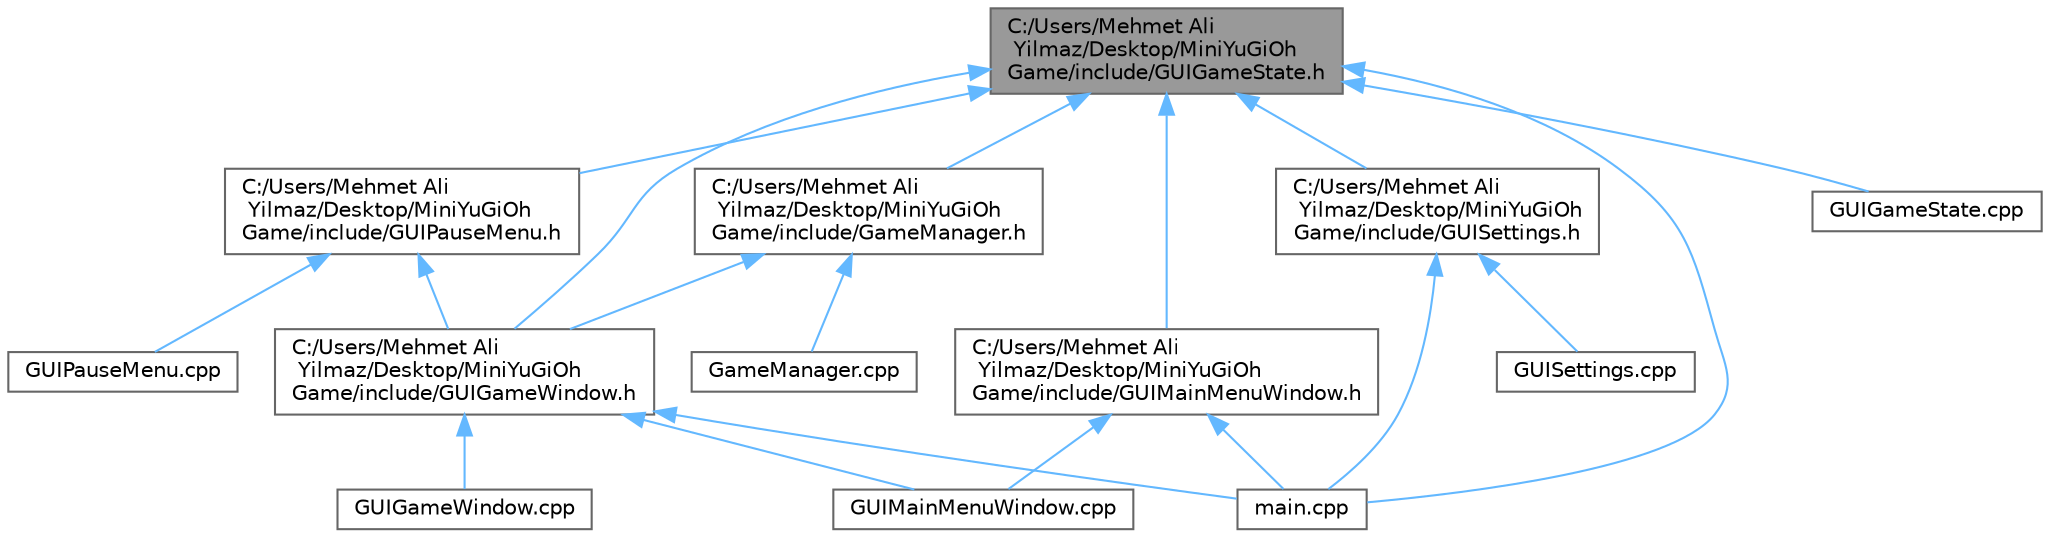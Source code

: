digraph "C:/Users/Mehmet Ali Yilmaz/Desktop/MiniYuGiOhGame/include/GUIGameState.h"
{
 // LATEX_PDF_SIZE
  bgcolor="transparent";
  edge [fontname=Helvetica,fontsize=10,labelfontname=Helvetica,labelfontsize=10];
  node [fontname=Helvetica,fontsize=10,shape=box,height=0.2,width=0.4];
  Node1 [id="Node000001",label="C:/Users/Mehmet Ali\l Yilmaz/Desktop/MiniYuGiOh\lGame/include/GUIGameState.h",height=0.2,width=0.4,color="gray40", fillcolor="grey60", style="filled", fontcolor="black",tooltip=" "];
  Node1 -> Node2 [id="edge1_Node000001_Node000002",dir="back",color="steelblue1",style="solid",tooltip=" "];
  Node2 [id="Node000002",label="C:/Users/Mehmet Ali\l Yilmaz/Desktop/MiniYuGiOh\lGame/include/GUIGameWindow.h",height=0.2,width=0.4,color="grey40", fillcolor="white", style="filled",URL="$_g_u_i_game_window_8h.html",tooltip=" "];
  Node2 -> Node3 [id="edge2_Node000002_Node000003",dir="back",color="steelblue1",style="solid",tooltip=" "];
  Node3 [id="Node000003",label="GUIGameWindow.cpp",height=0.2,width=0.4,color="grey40", fillcolor="white", style="filled",URL="$_g_u_i_game_window_8cpp.html",tooltip=" "];
  Node2 -> Node4 [id="edge3_Node000002_Node000004",dir="back",color="steelblue1",style="solid",tooltip=" "];
  Node4 [id="Node000004",label="GUIMainMenuWindow.cpp",height=0.2,width=0.4,color="grey40", fillcolor="white", style="filled",URL="$_g_u_i_main_menu_window_8cpp.html",tooltip=" "];
  Node2 -> Node5 [id="edge4_Node000002_Node000005",dir="back",color="steelblue1",style="solid",tooltip=" "];
  Node5 [id="Node000005",label="main.cpp",height=0.2,width=0.4,color="grey40", fillcolor="white", style="filled",URL="$main_8cpp.html",tooltip=" "];
  Node1 -> Node6 [id="edge5_Node000001_Node000006",dir="back",color="steelblue1",style="solid",tooltip=" "];
  Node6 [id="Node000006",label="C:/Users/Mehmet Ali\l Yilmaz/Desktop/MiniYuGiOh\lGame/include/GUIMainMenuWindow.h",height=0.2,width=0.4,color="grey40", fillcolor="white", style="filled",URL="$_g_u_i_main_menu_window_8h.html",tooltip="This file contains the GUIMainMenuWindow class which handles the main menu window of the MiniYugioh g..."];
  Node6 -> Node4 [id="edge6_Node000006_Node000004",dir="back",color="steelblue1",style="solid",tooltip=" "];
  Node6 -> Node5 [id="edge7_Node000006_Node000005",dir="back",color="steelblue1",style="solid",tooltip=" "];
  Node1 -> Node7 [id="edge8_Node000001_Node000007",dir="back",color="steelblue1",style="solid",tooltip=" "];
  Node7 [id="Node000007",label="C:/Users/Mehmet Ali\l Yilmaz/Desktop/MiniYuGiOh\lGame/include/GUIPauseMenu.h",height=0.2,width=0.4,color="grey40", fillcolor="white", style="filled",URL="$_g_u_i_pause_menu_8h.html",tooltip="This file contains the GUIPauseMenu class which handles the pause menu of the MiniYugioh game."];
  Node7 -> Node2 [id="edge9_Node000007_Node000002",dir="back",color="steelblue1",style="solid",tooltip=" "];
  Node7 -> Node8 [id="edge10_Node000007_Node000008",dir="back",color="steelblue1",style="solid",tooltip=" "];
  Node8 [id="Node000008",label="GUIPauseMenu.cpp",height=0.2,width=0.4,color="grey40", fillcolor="white", style="filled",URL="$_g_u_i_pause_menu_8cpp.html",tooltip=" "];
  Node1 -> Node9 [id="edge11_Node000001_Node000009",dir="back",color="steelblue1",style="solid",tooltip=" "];
  Node9 [id="Node000009",label="C:/Users/Mehmet Ali\l Yilmaz/Desktop/MiniYuGiOh\lGame/include/GUISettings.h",height=0.2,width=0.4,color="grey40", fillcolor="white", style="filled",URL="$_g_u_i_settings_8h.html",tooltip="This file contains the GUISettings class which handles the GUI settings of the MiniYugioh game."];
  Node9 -> Node10 [id="edge12_Node000009_Node000010",dir="back",color="steelblue1",style="solid",tooltip=" "];
  Node10 [id="Node000010",label="GUISettings.cpp",height=0.2,width=0.4,color="grey40", fillcolor="white", style="filled",URL="$_g_u_i_settings_8cpp.html",tooltip=" "];
  Node9 -> Node5 [id="edge13_Node000009_Node000005",dir="back",color="steelblue1",style="solid",tooltip=" "];
  Node1 -> Node11 [id="edge14_Node000001_Node000011",dir="back",color="steelblue1",style="solid",tooltip=" "];
  Node11 [id="Node000011",label="C:/Users/Mehmet Ali\l Yilmaz/Desktop/MiniYuGiOh\lGame/include/GameManager.h",height=0.2,width=0.4,color="grey40", fillcolor="white", style="filled",URL="$_game_manager_8h.html",tooltip="Contains the GameManager class."];
  Node11 -> Node2 [id="edge15_Node000011_Node000002",dir="back",color="steelblue1",style="solid",tooltip=" "];
  Node11 -> Node12 [id="edge16_Node000011_Node000012",dir="back",color="steelblue1",style="solid",tooltip=" "];
  Node12 [id="Node000012",label="GameManager.cpp",height=0.2,width=0.4,color="grey40", fillcolor="white", style="filled",URL="$_game_manager_8cpp.html",tooltip=" "];
  Node1 -> Node13 [id="edge17_Node000001_Node000013",dir="back",color="steelblue1",style="solid",tooltip=" "];
  Node13 [id="Node000013",label="GUIGameState.cpp",height=0.2,width=0.4,color="grey40", fillcolor="white", style="filled",URL="$_g_u_i_game_state_8cpp.html",tooltip=" "];
  Node1 -> Node5 [id="edge18_Node000001_Node000005",dir="back",color="steelblue1",style="solid",tooltip=" "];
}
